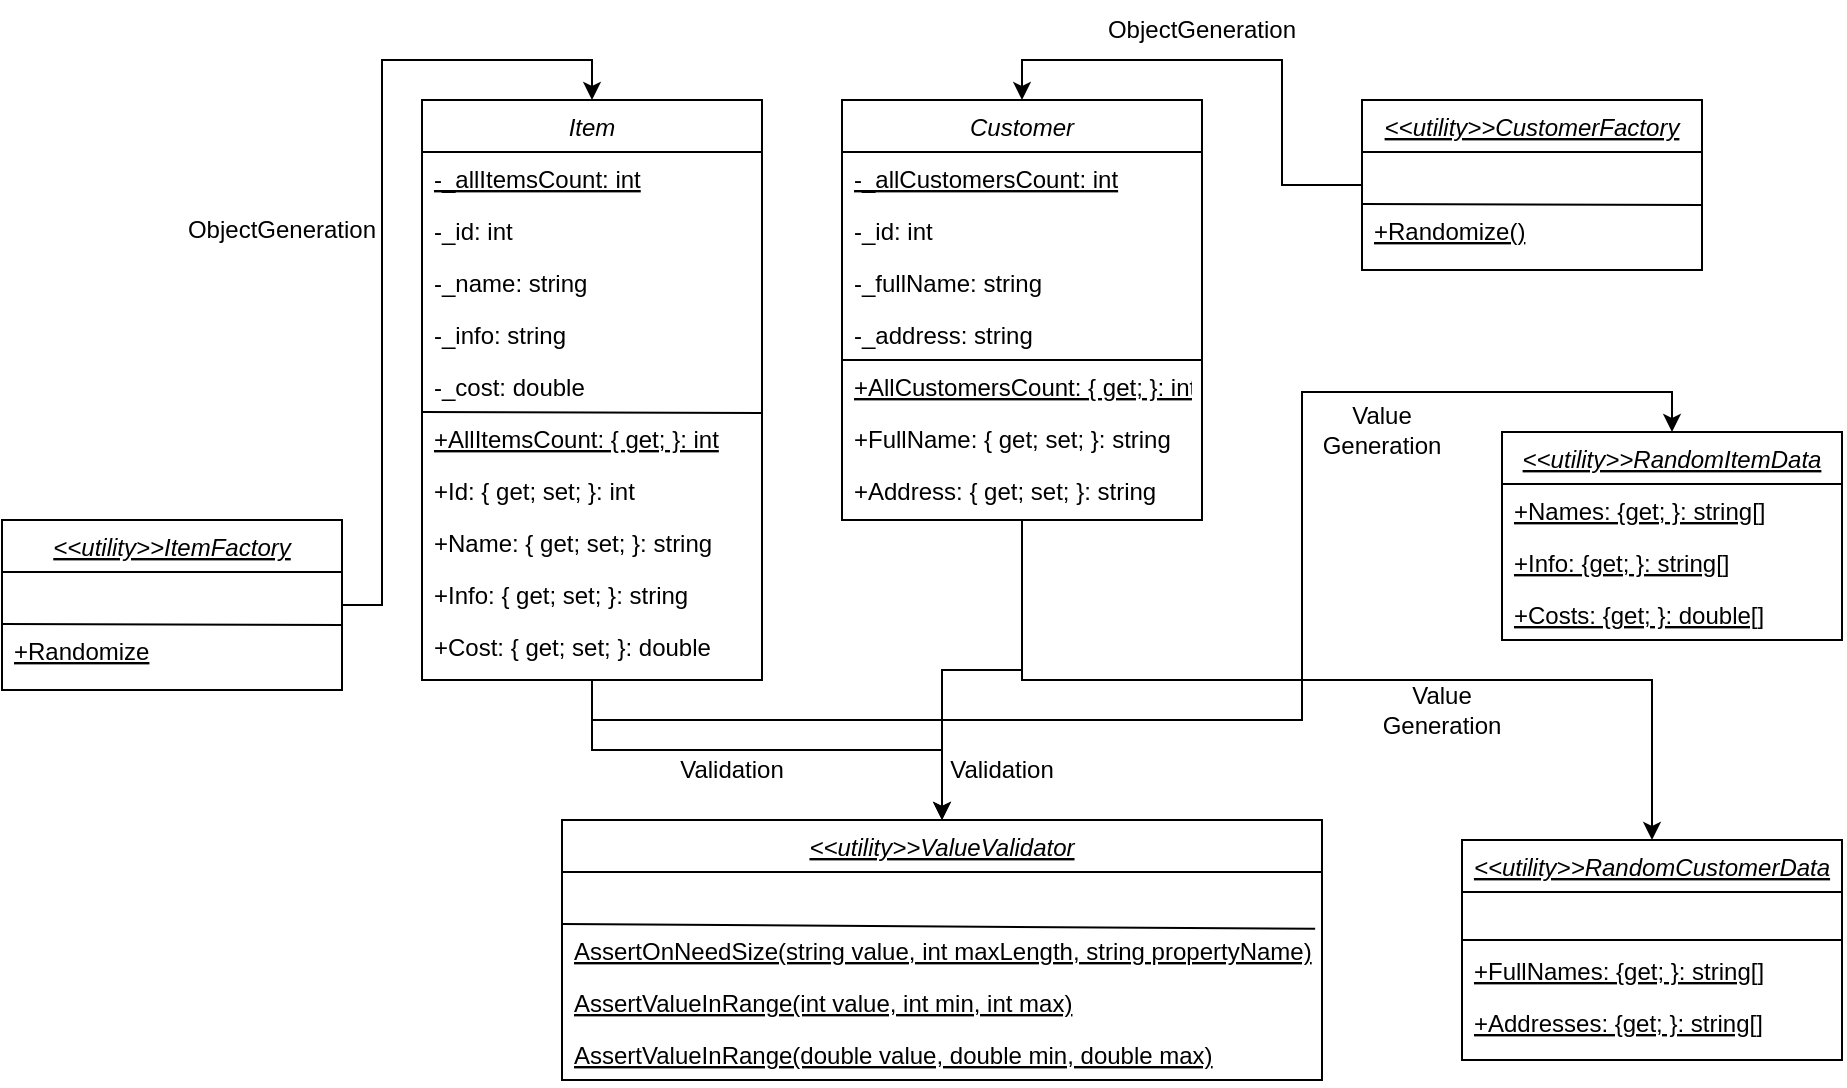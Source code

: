 <mxfile version="24.7.16">
  <diagram id="C5RBs43oDa-KdzZeNtuy" name="Page-1">
    <mxGraphModel dx="2014" dy="634" grid="1" gridSize="10" guides="1" tooltips="1" connect="1" arrows="1" fold="1" page="1" pageScale="1" pageWidth="827" pageHeight="1169" math="0" shadow="0">
      <root>
        <mxCell id="WIyWlLk6GJQsqaUBKTNV-0" />
        <mxCell id="WIyWlLk6GJQsqaUBKTNV-1" parent="WIyWlLk6GJQsqaUBKTNV-0" />
        <mxCell id="ukZoeo626u1M5LNx1o-9-18" style="edgeStyle=orthogonalEdgeStyle;rounded=0;orthogonalLoop=1;jettySize=auto;html=1;exitX=0.5;exitY=1;exitDx=0;exitDy=0;entryX=0.5;entryY=0;entryDx=0;entryDy=0;" edge="1" parent="WIyWlLk6GJQsqaUBKTNV-1" source="zkfFHV4jXpPFQw0GAbJ--0" target="7m8uhe4ZX5L2CbsM9HIG-9">
          <mxGeometry relative="1" as="geometry" />
        </mxCell>
        <mxCell id="ukZoeo626u1M5LNx1o-9-23" style="edgeStyle=orthogonalEdgeStyle;rounded=0;orthogonalLoop=1;jettySize=auto;html=1;exitX=0.5;exitY=1;exitDx=0;exitDy=0;entryX=0.5;entryY=0;entryDx=0;entryDy=0;" edge="1" parent="WIyWlLk6GJQsqaUBKTNV-1" source="zkfFHV4jXpPFQw0GAbJ--0" target="7m8uhe4ZX5L2CbsM9HIG-22">
          <mxGeometry relative="1" as="geometry">
            <Array as="points">
              <mxPoint x="145" y="360" />
              <mxPoint x="500" y="360" />
              <mxPoint x="500" y="196" />
              <mxPoint x="685" y="196" />
            </Array>
          </mxGeometry>
        </mxCell>
        <mxCell id="zkfFHV4jXpPFQw0GAbJ--0" value="Item" style="swimlane;fontStyle=2;align=center;verticalAlign=top;childLayout=stackLayout;horizontal=1;startSize=26;horizontalStack=0;resizeParent=1;resizeLast=0;collapsible=1;marginBottom=0;rounded=0;shadow=0;strokeWidth=1;" parent="WIyWlLk6GJQsqaUBKTNV-1" vertex="1">
          <mxGeometry x="60" y="50" width="170" height="290" as="geometry">
            <mxRectangle x="230" y="140" width="160" height="26" as="alternateBounds" />
          </mxGeometry>
        </mxCell>
        <mxCell id="zkfFHV4jXpPFQw0GAbJ--1" value="-_allItemsCount: int" style="text;align=left;verticalAlign=top;spacingLeft=4;spacingRight=4;overflow=hidden;rotatable=0;points=[[0,0.5],[1,0.5]];portConstraint=eastwest;fontStyle=4" parent="zkfFHV4jXpPFQw0GAbJ--0" vertex="1">
          <mxGeometry y="26" width="170" height="26" as="geometry" />
        </mxCell>
        <mxCell id="zkfFHV4jXpPFQw0GAbJ--2" value="-_id: int" style="text;align=left;verticalAlign=top;spacingLeft=4;spacingRight=4;overflow=hidden;rotatable=0;points=[[0,0.5],[1,0.5]];portConstraint=eastwest;rounded=0;shadow=0;html=0;" parent="zkfFHV4jXpPFQw0GAbJ--0" vertex="1">
          <mxGeometry y="52" width="170" height="26" as="geometry" />
        </mxCell>
        <mxCell id="zkfFHV4jXpPFQw0GAbJ--3" value="-_name: string" style="text;align=left;verticalAlign=top;spacingLeft=4;spacingRight=4;overflow=hidden;rotatable=0;points=[[0,0.5],[1,0.5]];portConstraint=eastwest;rounded=0;shadow=0;html=0;" parent="zkfFHV4jXpPFQw0GAbJ--0" vertex="1">
          <mxGeometry y="78" width="170" height="26" as="geometry" />
        </mxCell>
        <mxCell id="7m8uhe4ZX5L2CbsM9HIG-1" value="-_info: string" style="text;align=left;verticalAlign=top;spacingLeft=4;spacingRight=4;overflow=hidden;rotatable=0;points=[[0,0.5],[1,0.5]];portConstraint=eastwest;rounded=0;shadow=0;html=0;" parent="zkfFHV4jXpPFQw0GAbJ--0" vertex="1">
          <mxGeometry y="104" width="170" height="26" as="geometry" />
        </mxCell>
        <mxCell id="7m8uhe4ZX5L2CbsM9HIG-2" value="-_cost: double" style="text;align=left;verticalAlign=top;spacingLeft=4;spacingRight=4;overflow=hidden;rotatable=0;points=[[0,0.5],[1,0.5]];portConstraint=eastwest;rounded=0;shadow=0;html=0;" parent="zkfFHV4jXpPFQw0GAbJ--0" vertex="1">
          <mxGeometry y="130" width="170" height="26" as="geometry" />
        </mxCell>
        <mxCell id="ukZoeo626u1M5LNx1o-9-0" value="" style="endArrow=none;html=1;rounded=0;entryX=1;entryY=0.5;entryDx=0;entryDy=0;" edge="1" parent="zkfFHV4jXpPFQw0GAbJ--0">
          <mxGeometry width="50" height="50" relative="1" as="geometry">
            <mxPoint y="156" as="sourcePoint" />
            <mxPoint x="170" y="156.5" as="targetPoint" />
          </mxGeometry>
        </mxCell>
        <mxCell id="ukZoeo626u1M5LNx1o-9-1" value="+AllItemsCount: { get; }: int" style="text;align=left;verticalAlign=top;spacingLeft=4;spacingRight=4;overflow=hidden;rotatable=0;points=[[0,0.5],[1,0.5]];portConstraint=eastwest;fontStyle=4" vertex="1" parent="zkfFHV4jXpPFQw0GAbJ--0">
          <mxGeometry y="156" width="170" height="26" as="geometry" />
        </mxCell>
        <mxCell id="ukZoeo626u1M5LNx1o-9-2" value="+Id: { get; set; }: int" style="text;align=left;verticalAlign=top;spacingLeft=4;spacingRight=4;overflow=hidden;rotatable=0;points=[[0,0.5],[1,0.5]];portConstraint=eastwest;fontStyle=0" vertex="1" parent="zkfFHV4jXpPFQw0GAbJ--0">
          <mxGeometry y="182" width="170" height="26" as="geometry" />
        </mxCell>
        <mxCell id="ukZoeo626u1M5LNx1o-9-3" value="+Name: { get; set; }: string" style="text;align=left;verticalAlign=top;spacingLeft=4;spacingRight=4;overflow=hidden;rotatable=0;points=[[0,0.5],[1,0.5]];portConstraint=eastwest;fontStyle=0" vertex="1" parent="zkfFHV4jXpPFQw0GAbJ--0">
          <mxGeometry y="208" width="170" height="26" as="geometry" />
        </mxCell>
        <mxCell id="ukZoeo626u1M5LNx1o-9-4" value="+Info: { get; set; }: string" style="text;align=left;verticalAlign=top;spacingLeft=4;spacingRight=4;overflow=hidden;rotatable=0;points=[[0,0.5],[1,0.5]];portConstraint=eastwest;fontStyle=0" vertex="1" parent="zkfFHV4jXpPFQw0GAbJ--0">
          <mxGeometry y="234" width="170" height="26" as="geometry" />
        </mxCell>
        <mxCell id="ukZoeo626u1M5LNx1o-9-5" value="+Cost: { get; set; }: double" style="text;align=left;verticalAlign=top;spacingLeft=4;spacingRight=4;overflow=hidden;rotatable=0;points=[[0,0.5],[1,0.5]];portConstraint=eastwest;fontStyle=0" vertex="1" parent="zkfFHV4jXpPFQw0GAbJ--0">
          <mxGeometry y="260" width="170" height="26" as="geometry" />
        </mxCell>
        <mxCell id="7m8uhe4ZX5L2CbsM9HIG-9" value="&lt;&lt;utility&gt;&gt;ValueValidator" style="swimlane;fontStyle=6;align=center;verticalAlign=top;childLayout=stackLayout;horizontal=1;startSize=26;horizontalStack=0;resizeParent=1;resizeLast=0;collapsible=1;marginBottom=0;rounded=0;shadow=0;strokeWidth=1;" parent="WIyWlLk6GJQsqaUBKTNV-1" vertex="1">
          <mxGeometry x="130" y="410" width="380" height="130" as="geometry">
            <mxRectangle x="230" y="140" width="160" height="26" as="alternateBounds" />
          </mxGeometry>
        </mxCell>
        <mxCell id="7m8uhe4ZX5L2CbsM9HIG-17" value=" " style="text;align=left;verticalAlign=top;spacingLeft=4;spacingRight=4;overflow=hidden;rotatable=0;points=[[0,0.5],[1,0.5]];portConstraint=eastwest;fontStyle=0" parent="7m8uhe4ZX5L2CbsM9HIG-9" vertex="1">
          <mxGeometry y="26" width="380" height="26" as="geometry" />
        </mxCell>
        <mxCell id="7m8uhe4ZX5L2CbsM9HIG-14" value="" style="endArrow=none;html=1;rounded=0;entryX=0.991;entryY=1.092;entryDx=0;entryDy=0;entryPerimeter=0;" parent="7m8uhe4ZX5L2CbsM9HIG-9" edge="1" target="7m8uhe4ZX5L2CbsM9HIG-17">
          <mxGeometry width="50" height="50" relative="1" as="geometry">
            <mxPoint y="52" as="sourcePoint" />
            <mxPoint x="390" y="60" as="targetPoint" />
          </mxGeometry>
        </mxCell>
        <mxCell id="7m8uhe4ZX5L2CbsM9HIG-18" value="AssertOnNeedSize(string value, int maxLength, string propertyName)" style="text;align=left;verticalAlign=top;spacingLeft=4;spacingRight=4;overflow=hidden;rotatable=0;points=[[0,0.5],[1,0.5]];portConstraint=eastwest;fontStyle=4" parent="7m8uhe4ZX5L2CbsM9HIG-9" vertex="1">
          <mxGeometry y="52" width="380" height="26" as="geometry" />
        </mxCell>
        <mxCell id="7m8uhe4ZX5L2CbsM9HIG-21" value="AssertValueInRange(int value, int min, int max)" style="text;align=left;verticalAlign=top;spacingLeft=4;spacingRight=4;overflow=hidden;rotatable=0;points=[[0,0.5],[1,0.5]];portConstraint=eastwest;fontStyle=4" parent="7m8uhe4ZX5L2CbsM9HIG-9" vertex="1">
          <mxGeometry y="78" width="380" height="26" as="geometry" />
        </mxCell>
        <mxCell id="7m8uhe4ZX5L2CbsM9HIG-19" value="AssertValueInRange(double value, double min, double max)" style="text;align=left;verticalAlign=top;spacingLeft=4;spacingRight=4;overflow=hidden;rotatable=0;points=[[0,0.5],[1,0.5]];portConstraint=eastwest;fontStyle=4" parent="7m8uhe4ZX5L2CbsM9HIG-9" vertex="1">
          <mxGeometry y="104" width="380" height="26" as="geometry" />
        </mxCell>
        <mxCell id="7m8uhe4ZX5L2CbsM9HIG-22" value="&lt;&lt;utility&gt;&gt;RandomItemData" style="swimlane;fontStyle=6;align=center;verticalAlign=top;childLayout=stackLayout;horizontal=1;startSize=26;horizontalStack=0;resizeParent=1;resizeLast=0;collapsible=1;marginBottom=0;rounded=0;shadow=0;strokeWidth=1;" parent="WIyWlLk6GJQsqaUBKTNV-1" vertex="1">
          <mxGeometry x="600" y="216" width="170" height="104" as="geometry">
            <mxRectangle x="230" y="140" width="160" height="26" as="alternateBounds" />
          </mxGeometry>
        </mxCell>
        <mxCell id="7m8uhe4ZX5L2CbsM9HIG-23" value="+Names: {get; }: string[]" style="text;align=left;verticalAlign=top;spacingLeft=4;spacingRight=4;overflow=hidden;rotatable=0;points=[[0,0.5],[1,0.5]];portConstraint=eastwest;fontStyle=4" parent="7m8uhe4ZX5L2CbsM9HIG-22" vertex="1">
          <mxGeometry y="26" width="170" height="26" as="geometry" />
        </mxCell>
        <mxCell id="7m8uhe4ZX5L2CbsM9HIG-25" value="+Info: {get; }: string[]" style="text;align=left;verticalAlign=top;spacingLeft=4;spacingRight=4;overflow=hidden;rotatable=0;points=[[0,0.5],[1,0.5]];portConstraint=eastwest;fontStyle=4" parent="7m8uhe4ZX5L2CbsM9HIG-22" vertex="1">
          <mxGeometry y="52" width="170" height="26" as="geometry" />
        </mxCell>
        <mxCell id="7m8uhe4ZX5L2CbsM9HIG-27" value="+Costs: {get; }: double[]" style="text;align=left;verticalAlign=top;spacingLeft=4;spacingRight=4;overflow=hidden;rotatable=0;points=[[0,0.5],[1,0.5]];portConstraint=eastwest;fontStyle=4" parent="7m8uhe4ZX5L2CbsM9HIG-22" vertex="1">
          <mxGeometry y="78" width="170" height="26" as="geometry" />
        </mxCell>
        <mxCell id="7m8uhe4ZX5L2CbsM9HIG-28" value="&lt;&lt;utility&gt;&gt;RandomCustomerData" style="swimlane;fontStyle=6;align=center;verticalAlign=top;childLayout=stackLayout;horizontal=1;startSize=26;horizontalStack=0;resizeParent=1;resizeLast=0;collapsible=1;marginBottom=0;rounded=0;shadow=0;strokeWidth=1;" parent="WIyWlLk6GJQsqaUBKTNV-1" vertex="1">
          <mxGeometry x="580" y="420" width="190" height="110" as="geometry">
            <mxRectangle x="230" y="140" width="160" height="26" as="alternateBounds" />
          </mxGeometry>
        </mxCell>
        <mxCell id="ukZoeo626u1M5LNx1o-9-27" value="" style="endArrow=none;html=1;rounded=0;" edge="1" parent="7m8uhe4ZX5L2CbsM9HIG-28">
          <mxGeometry width="50" height="50" relative="1" as="geometry">
            <mxPoint y="50" as="sourcePoint" />
            <mxPoint x="190" y="50" as="targetPoint" />
          </mxGeometry>
        </mxCell>
        <mxCell id="ukZoeo626u1M5LNx1o-9-29" value="     " style="text;align=left;verticalAlign=top;spacingLeft=4;spacingRight=4;overflow=hidden;rotatable=0;points=[[0,0.5],[1,0.5]];portConstraint=eastwest;fontStyle=4" vertex="1" parent="7m8uhe4ZX5L2CbsM9HIG-28">
          <mxGeometry y="26" width="190" height="26" as="geometry" />
        </mxCell>
        <mxCell id="7m8uhe4ZX5L2CbsM9HIG-29" value="+FullNames: {get; }: string[]" style="text;align=left;verticalAlign=top;spacingLeft=4;spacingRight=4;overflow=hidden;rotatable=0;points=[[0,0.5],[1,0.5]];portConstraint=eastwest;fontStyle=4" parent="7m8uhe4ZX5L2CbsM9HIG-28" vertex="1">
          <mxGeometry y="52" width="190" height="26" as="geometry" />
        </mxCell>
        <mxCell id="7m8uhe4ZX5L2CbsM9HIG-30" value="+Addresses: {get; }: string[]" style="text;align=left;verticalAlign=top;spacingLeft=4;spacingRight=4;overflow=hidden;rotatable=0;points=[[0,0.5],[1,0.5]];portConstraint=eastwest;fontStyle=4" parent="7m8uhe4ZX5L2CbsM9HIG-28" vertex="1">
          <mxGeometry y="78" width="190" height="32" as="geometry" />
        </mxCell>
        <mxCell id="ukZoeo626u1M5LNx1o-9-32" style="edgeStyle=orthogonalEdgeStyle;rounded=0;orthogonalLoop=1;jettySize=auto;html=1;entryX=0.5;entryY=0;entryDx=0;entryDy=0;" edge="1" parent="WIyWlLk6GJQsqaUBKTNV-1" source="7m8uhe4ZX5L2CbsM9HIG-32" target="zkfFHV4jXpPFQw0GAbJ--0">
          <mxGeometry relative="1" as="geometry" />
        </mxCell>
        <mxCell id="7m8uhe4ZX5L2CbsM9HIG-32" value="&lt;&lt;utility&gt;&gt;ItemFactory" style="swimlane;fontStyle=6;align=center;verticalAlign=top;childLayout=stackLayout;horizontal=1;startSize=26;horizontalStack=0;resizeParent=1;resizeLast=0;collapsible=1;marginBottom=0;rounded=0;shadow=0;strokeWidth=1;" parent="WIyWlLk6GJQsqaUBKTNV-1" vertex="1">
          <mxGeometry x="-150" y="260" width="170" height="85" as="geometry">
            <mxRectangle x="230" y="140" width="160" height="26" as="alternateBounds" />
          </mxGeometry>
        </mxCell>
        <mxCell id="7m8uhe4ZX5L2CbsM9HIG-34" value="" style="endArrow=none;html=1;rounded=0;entryX=1;entryY=0.5;entryDx=0;entryDy=0;" parent="7m8uhe4ZX5L2CbsM9HIG-32" edge="1">
          <mxGeometry width="50" height="50" relative="1" as="geometry">
            <mxPoint y="52" as="sourcePoint" />
            <mxPoint x="170" y="52.5" as="targetPoint" />
          </mxGeometry>
        </mxCell>
        <mxCell id="7m8uhe4ZX5L2CbsM9HIG-33" value=" " style="text;align=left;verticalAlign=top;spacingLeft=4;spacingRight=4;overflow=hidden;rotatable=0;points=[[0,0.5],[1,0.5]];portConstraint=eastwest;fontStyle=0" parent="7m8uhe4ZX5L2CbsM9HIG-32" vertex="1">
          <mxGeometry y="26" width="170" height="26" as="geometry" />
        </mxCell>
        <mxCell id="7m8uhe4ZX5L2CbsM9HIG-35" value="+Randomize" style="text;align=left;verticalAlign=top;spacingLeft=4;spacingRight=4;overflow=hidden;rotatable=0;points=[[0,0.5],[1,0.5]];portConstraint=eastwest;fontStyle=4" parent="7m8uhe4ZX5L2CbsM9HIG-32" vertex="1">
          <mxGeometry y="52" width="170" height="26" as="geometry" />
        </mxCell>
        <mxCell id="ukZoeo626u1M5LNx1o-9-30" style="edgeStyle=orthogonalEdgeStyle;rounded=0;orthogonalLoop=1;jettySize=auto;html=1;entryX=0.5;entryY=0;entryDx=0;entryDy=0;" edge="1" parent="WIyWlLk6GJQsqaUBKTNV-1" source="7m8uhe4ZX5L2CbsM9HIG-38" target="ukZoeo626u1M5LNx1o-9-6">
          <mxGeometry relative="1" as="geometry" />
        </mxCell>
        <mxCell id="7m8uhe4ZX5L2CbsM9HIG-38" value="&lt;&lt;utility&gt;&gt;CustomerFactory" style="swimlane;fontStyle=6;align=center;verticalAlign=top;childLayout=stackLayout;horizontal=1;startSize=26;horizontalStack=0;resizeParent=1;resizeLast=0;collapsible=1;marginBottom=0;rounded=0;shadow=0;strokeWidth=1;" parent="WIyWlLk6GJQsqaUBKTNV-1" vertex="1">
          <mxGeometry x="530" y="50" width="170" height="85" as="geometry">
            <mxRectangle x="230" y="140" width="160" height="26" as="alternateBounds" />
          </mxGeometry>
        </mxCell>
        <mxCell id="7m8uhe4ZX5L2CbsM9HIG-39" value=" " style="text;align=left;verticalAlign=top;spacingLeft=4;spacingRight=4;overflow=hidden;rotatable=0;points=[[0,0.5],[1,0.5]];portConstraint=eastwest;fontStyle=0" parent="7m8uhe4ZX5L2CbsM9HIG-38" vertex="1">
          <mxGeometry y="26" width="170" height="26" as="geometry" />
        </mxCell>
        <mxCell id="7m8uhe4ZX5L2CbsM9HIG-40" value="" style="endArrow=none;html=1;rounded=0;entryX=1;entryY=0.5;entryDx=0;entryDy=0;" parent="7m8uhe4ZX5L2CbsM9HIG-38" edge="1">
          <mxGeometry width="50" height="50" relative="1" as="geometry">
            <mxPoint y="52" as="sourcePoint" />
            <mxPoint x="170" y="52.5" as="targetPoint" />
          </mxGeometry>
        </mxCell>
        <mxCell id="7m8uhe4ZX5L2CbsM9HIG-41" value="+Randomize()" style="text;align=left;verticalAlign=top;spacingLeft=4;spacingRight=4;overflow=hidden;rotatable=0;points=[[0,0.5],[1,0.5]];portConstraint=eastwest;fontStyle=4" parent="7m8uhe4ZX5L2CbsM9HIG-38" vertex="1">
          <mxGeometry y="52" width="170" height="26" as="geometry" />
        </mxCell>
        <mxCell id="ukZoeo626u1M5LNx1o-9-19" style="edgeStyle=orthogonalEdgeStyle;rounded=0;orthogonalLoop=1;jettySize=auto;html=1;exitX=0.5;exitY=1;exitDx=0;exitDy=0;entryX=0.5;entryY=0;entryDx=0;entryDy=0;" edge="1" parent="WIyWlLk6GJQsqaUBKTNV-1" source="ukZoeo626u1M5LNx1o-9-6" target="7m8uhe4ZX5L2CbsM9HIG-9">
          <mxGeometry relative="1" as="geometry" />
        </mxCell>
        <mxCell id="ukZoeo626u1M5LNx1o-9-25" style="edgeStyle=orthogonalEdgeStyle;rounded=0;orthogonalLoop=1;jettySize=auto;html=1;exitX=0.5;exitY=1;exitDx=0;exitDy=0;entryX=0.5;entryY=0;entryDx=0;entryDy=0;" edge="1" parent="WIyWlLk6GJQsqaUBKTNV-1" source="ukZoeo626u1M5LNx1o-9-6" target="7m8uhe4ZX5L2CbsM9HIG-28">
          <mxGeometry relative="1" as="geometry" />
        </mxCell>
        <mxCell id="ukZoeo626u1M5LNx1o-9-6" value="Customer" style="swimlane;fontStyle=2;align=center;verticalAlign=top;childLayout=stackLayout;horizontal=1;startSize=26;horizontalStack=0;resizeParent=1;resizeLast=0;collapsible=1;marginBottom=0;rounded=0;shadow=0;strokeWidth=1;" vertex="1" parent="WIyWlLk6GJQsqaUBKTNV-1">
          <mxGeometry x="270" y="50" width="180" height="210" as="geometry">
            <mxRectangle x="230" y="140" width="160" height="26" as="alternateBounds" />
          </mxGeometry>
        </mxCell>
        <mxCell id="ukZoeo626u1M5LNx1o-9-7" value="-_allCustomersCount: int" style="text;align=left;verticalAlign=top;spacingLeft=4;spacingRight=4;overflow=hidden;rotatable=0;points=[[0,0.5],[1,0.5]];portConstraint=eastwest;fontStyle=4" vertex="1" parent="ukZoeo626u1M5LNx1o-9-6">
          <mxGeometry y="26" width="180" height="26" as="geometry" />
        </mxCell>
        <mxCell id="ukZoeo626u1M5LNx1o-9-8" value="-_id: int" style="text;align=left;verticalAlign=top;spacingLeft=4;spacingRight=4;overflow=hidden;rotatable=0;points=[[0,0.5],[1,0.5]];portConstraint=eastwest;rounded=0;shadow=0;html=0;" vertex="1" parent="ukZoeo626u1M5LNx1o-9-6">
          <mxGeometry y="52" width="180" height="26" as="geometry" />
        </mxCell>
        <mxCell id="ukZoeo626u1M5LNx1o-9-9" value="-_fullName: string" style="text;align=left;verticalAlign=top;spacingLeft=4;spacingRight=4;overflow=hidden;rotatable=0;points=[[0,0.5],[1,0.5]];portConstraint=eastwest;rounded=0;shadow=0;html=0;" vertex="1" parent="ukZoeo626u1M5LNx1o-9-6">
          <mxGeometry y="78" width="180" height="26" as="geometry" />
        </mxCell>
        <mxCell id="ukZoeo626u1M5LNx1o-9-10" value="-_address: string" style="text;align=left;verticalAlign=top;spacingLeft=4;spacingRight=4;overflow=hidden;rotatable=0;points=[[0,0.5],[1,0.5]];portConstraint=eastwest;rounded=0;shadow=0;html=0;" vertex="1" parent="ukZoeo626u1M5LNx1o-9-6">
          <mxGeometry y="104" width="180" height="26" as="geometry" />
        </mxCell>
        <mxCell id="ukZoeo626u1M5LNx1o-9-12" value="" style="endArrow=none;html=1;rounded=0;" edge="1" parent="ukZoeo626u1M5LNx1o-9-6">
          <mxGeometry width="50" height="50" relative="1" as="geometry">
            <mxPoint y="130" as="sourcePoint" />
            <mxPoint x="180" y="130" as="targetPoint" />
          </mxGeometry>
        </mxCell>
        <mxCell id="ukZoeo626u1M5LNx1o-9-13" value="+AllCustomersCount: { get; }: int" style="text;align=left;verticalAlign=top;spacingLeft=4;spacingRight=4;overflow=hidden;rotatable=0;points=[[0,0.5],[1,0.5]];portConstraint=eastwest;fontStyle=4" vertex="1" parent="ukZoeo626u1M5LNx1o-9-6">
          <mxGeometry y="130" width="180" height="26" as="geometry" />
        </mxCell>
        <mxCell id="ukZoeo626u1M5LNx1o-9-16" value="+FullName: { get; set; }: string" style="text;align=left;verticalAlign=top;spacingLeft=4;spacingRight=4;overflow=hidden;rotatable=0;points=[[0,0.5],[1,0.5]];portConstraint=eastwest;fontStyle=0" vertex="1" parent="ukZoeo626u1M5LNx1o-9-6">
          <mxGeometry y="156" width="180" height="26" as="geometry" />
        </mxCell>
        <mxCell id="ukZoeo626u1M5LNx1o-9-15" value="+Address: { get; set; }: string" style="text;align=left;verticalAlign=top;spacingLeft=4;spacingRight=4;overflow=hidden;rotatable=0;points=[[0,0.5],[1,0.5]];portConstraint=eastwest;fontStyle=0" vertex="1" parent="ukZoeo626u1M5LNx1o-9-6">
          <mxGeometry y="182" width="180" height="26" as="geometry" />
        </mxCell>
        <mxCell id="ukZoeo626u1M5LNx1o-9-20" value="Validation" style="text;html=1;align=center;verticalAlign=middle;whiteSpace=wrap;rounded=0;" vertex="1" parent="WIyWlLk6GJQsqaUBKTNV-1">
          <mxGeometry x="185" y="370" width="60" height="30" as="geometry" />
        </mxCell>
        <mxCell id="ukZoeo626u1M5LNx1o-9-21" value="Validation" style="text;html=1;align=center;verticalAlign=middle;whiteSpace=wrap;rounded=0;" vertex="1" parent="WIyWlLk6GJQsqaUBKTNV-1">
          <mxGeometry x="320" y="370" width="60" height="30" as="geometry" />
        </mxCell>
        <mxCell id="ukZoeo626u1M5LNx1o-9-24" value="Value Generation" style="text;html=1;align=center;verticalAlign=middle;whiteSpace=wrap;rounded=0;" vertex="1" parent="WIyWlLk6GJQsqaUBKTNV-1">
          <mxGeometry x="510" y="200" width="60" height="30" as="geometry" />
        </mxCell>
        <mxCell id="ukZoeo626u1M5LNx1o-9-26" value="Value Generation" style="text;html=1;align=center;verticalAlign=middle;whiteSpace=wrap;rounded=0;" vertex="1" parent="WIyWlLk6GJQsqaUBKTNV-1">
          <mxGeometry x="540" y="340" width="60" height="30" as="geometry" />
        </mxCell>
        <mxCell id="ukZoeo626u1M5LNx1o-9-31" value="ObjectGeneration" style="text;html=1;align=center;verticalAlign=middle;whiteSpace=wrap;rounded=0;" vertex="1" parent="WIyWlLk6GJQsqaUBKTNV-1">
          <mxGeometry x="420" width="60" height="30" as="geometry" />
        </mxCell>
        <mxCell id="ukZoeo626u1M5LNx1o-9-33" value="ObjectGeneration" style="text;html=1;align=center;verticalAlign=middle;whiteSpace=wrap;rounded=0;" vertex="1" parent="WIyWlLk6GJQsqaUBKTNV-1">
          <mxGeometry x="-40" y="100" width="60" height="30" as="geometry" />
        </mxCell>
      </root>
    </mxGraphModel>
  </diagram>
</mxfile>
